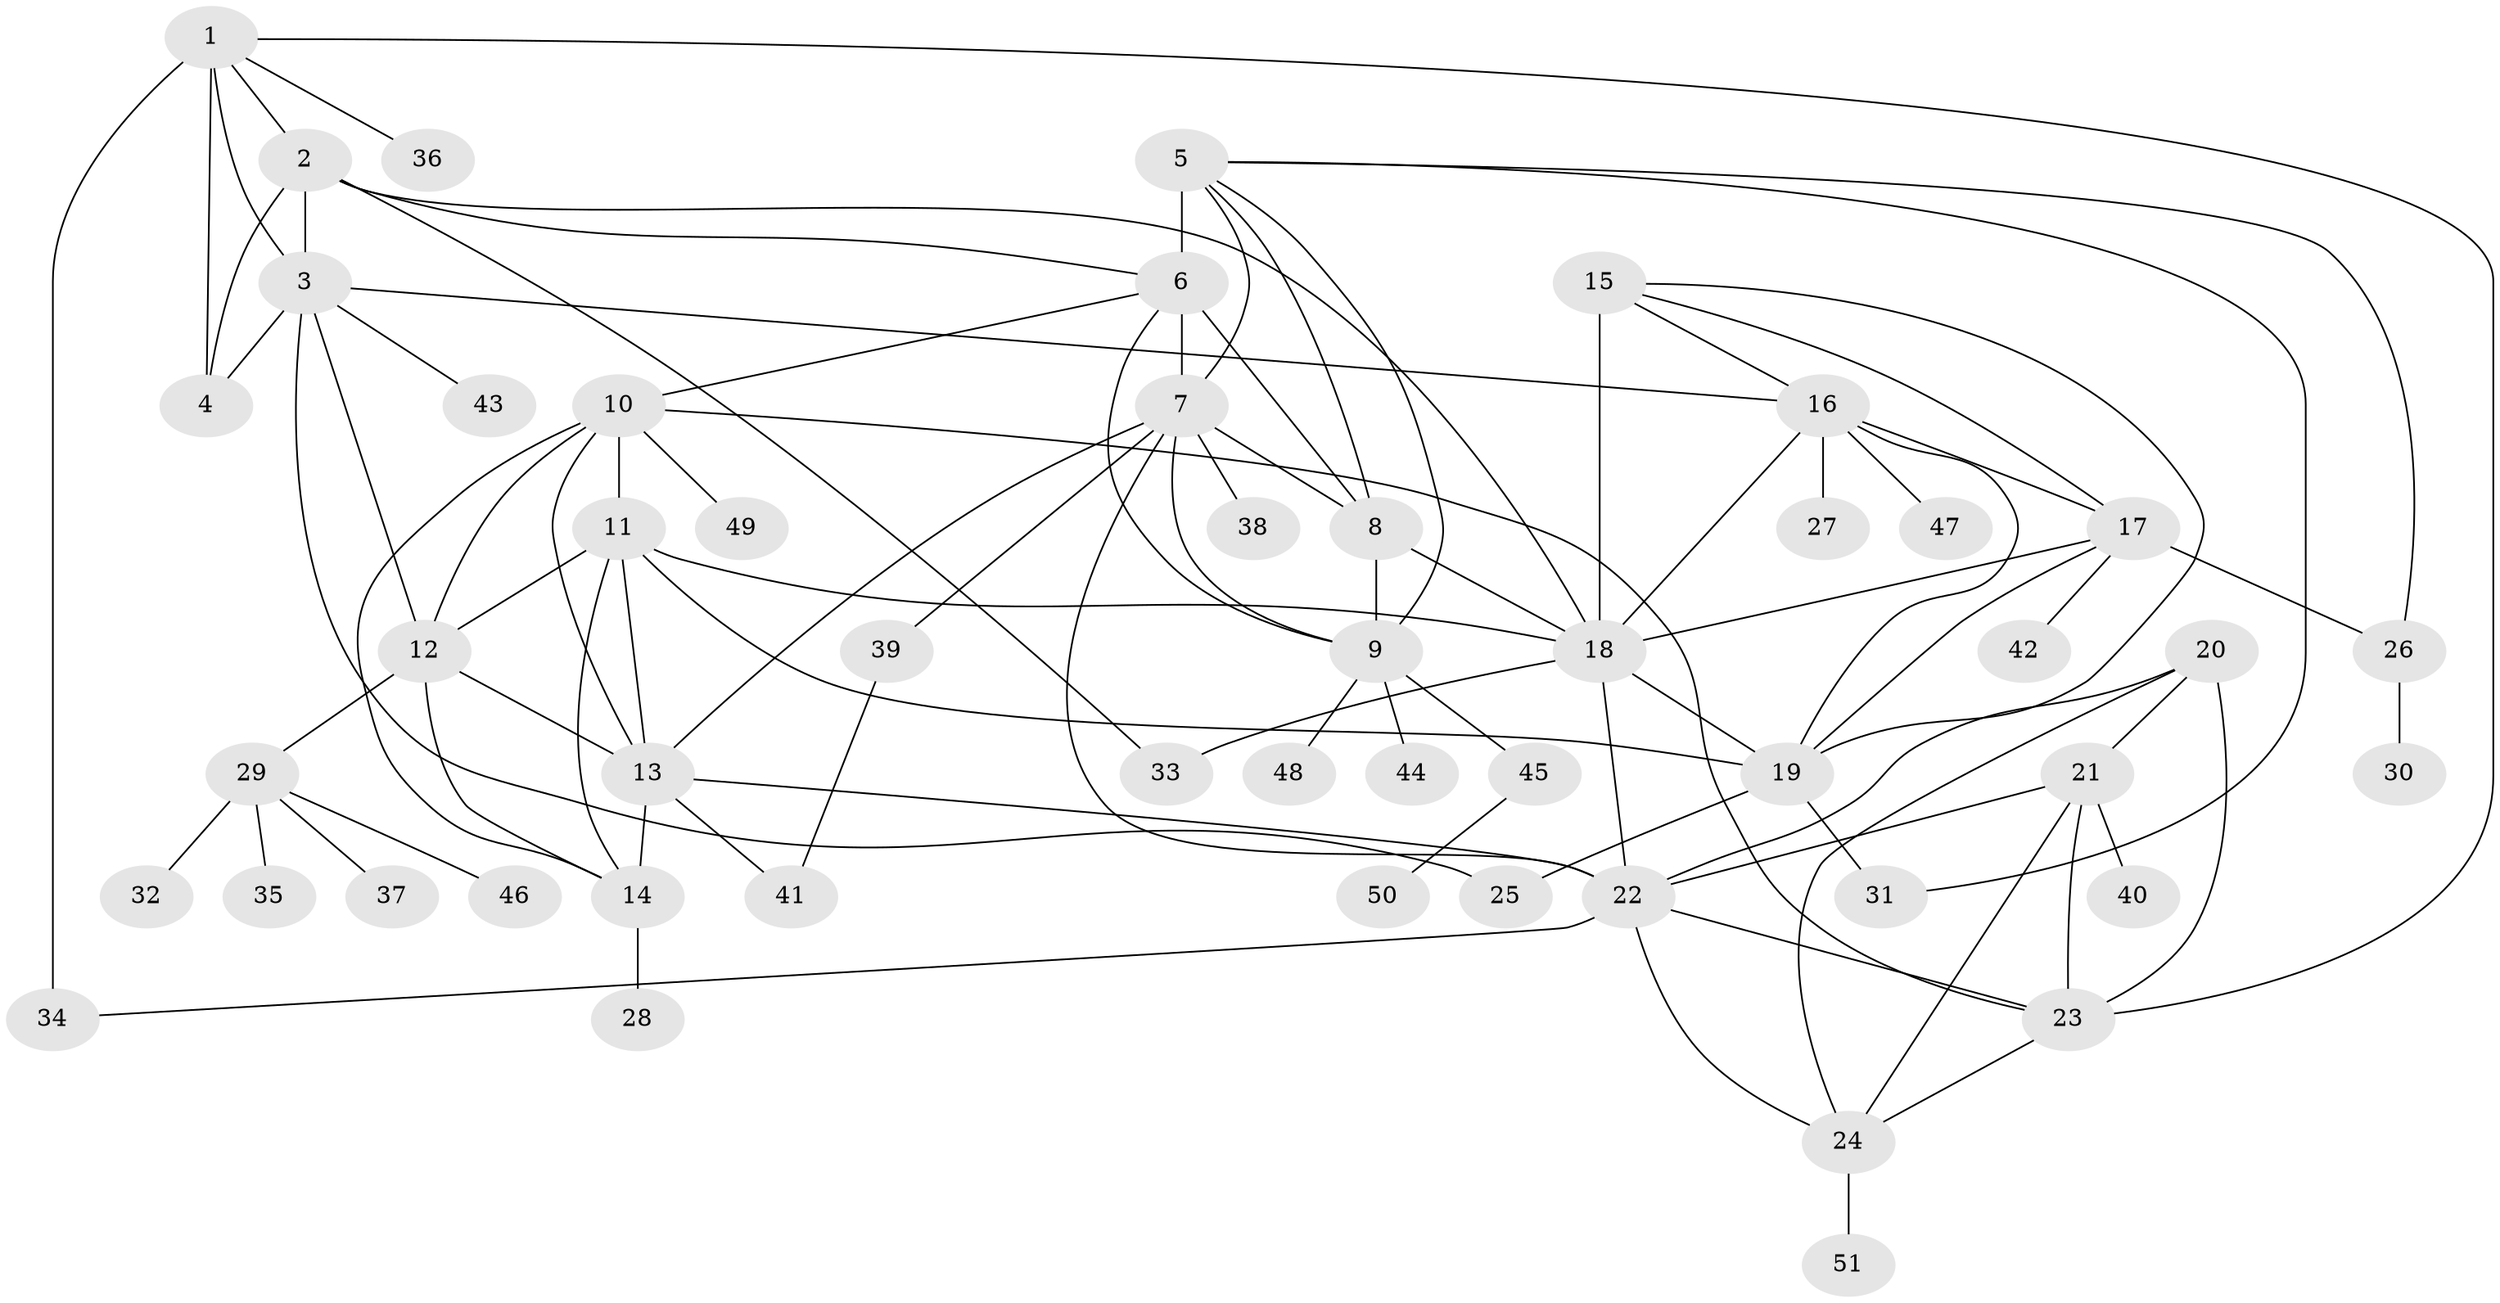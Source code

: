 // original degree distribution, {10: 0.029411764705882353, 7: 0.049019607843137254, 9: 0.029411764705882353, 6: 0.058823529411764705, 4: 0.0196078431372549, 13: 0.00980392156862745, 8: 0.049019607843137254, 5: 0.0196078431372549, 2: 0.13725490196078433, 1: 0.5686274509803921, 3: 0.029411764705882353}
// Generated by graph-tools (version 1.1) at 2025/37/03/09/25 02:37:18]
// undirected, 51 vertices, 93 edges
graph export_dot {
graph [start="1"]
  node [color=gray90,style=filled];
  1;
  2;
  3;
  4;
  5;
  6;
  7;
  8;
  9;
  10;
  11;
  12;
  13;
  14;
  15;
  16;
  17;
  18;
  19;
  20;
  21;
  22;
  23;
  24;
  25;
  26;
  27;
  28;
  29;
  30;
  31;
  32;
  33;
  34;
  35;
  36;
  37;
  38;
  39;
  40;
  41;
  42;
  43;
  44;
  45;
  46;
  47;
  48;
  49;
  50;
  51;
  1 -- 2 [weight=2.0];
  1 -- 3 [weight=1.0];
  1 -- 4 [weight=1.0];
  1 -- 23 [weight=1.0];
  1 -- 34 [weight=3.0];
  1 -- 36 [weight=1.0];
  2 -- 3 [weight=2.0];
  2 -- 4 [weight=3.0];
  2 -- 6 [weight=1.0];
  2 -- 18 [weight=1.0];
  2 -- 33 [weight=1.0];
  3 -- 4 [weight=1.0];
  3 -- 12 [weight=1.0];
  3 -- 16 [weight=1.0];
  3 -- 25 [weight=1.0];
  3 -- 43 [weight=1.0];
  5 -- 6 [weight=7.0];
  5 -- 7 [weight=1.0];
  5 -- 8 [weight=1.0];
  5 -- 9 [weight=1.0];
  5 -- 26 [weight=1.0];
  5 -- 31 [weight=1.0];
  6 -- 7 [weight=1.0];
  6 -- 8 [weight=1.0];
  6 -- 9 [weight=1.0];
  6 -- 10 [weight=1.0];
  7 -- 8 [weight=1.0];
  7 -- 9 [weight=1.0];
  7 -- 13 [weight=1.0];
  7 -- 22 [weight=1.0];
  7 -- 38 [weight=2.0];
  7 -- 39 [weight=1.0];
  8 -- 9 [weight=1.0];
  8 -- 18 [weight=1.0];
  9 -- 44 [weight=1.0];
  9 -- 45 [weight=1.0];
  9 -- 48 [weight=1.0];
  10 -- 11 [weight=1.0];
  10 -- 12 [weight=1.0];
  10 -- 13 [weight=1.0];
  10 -- 14 [weight=1.0];
  10 -- 23 [weight=1.0];
  10 -- 49 [weight=1.0];
  11 -- 12 [weight=1.0];
  11 -- 13 [weight=4.0];
  11 -- 14 [weight=1.0];
  11 -- 18 [weight=1.0];
  11 -- 19 [weight=1.0];
  12 -- 13 [weight=1.0];
  12 -- 14 [weight=1.0];
  12 -- 29 [weight=1.0];
  13 -- 14 [weight=1.0];
  13 -- 22 [weight=1.0];
  13 -- 41 [weight=1.0];
  14 -- 28 [weight=3.0];
  15 -- 16 [weight=1.0];
  15 -- 17 [weight=1.0];
  15 -- 18 [weight=4.0];
  15 -- 19 [weight=1.0];
  16 -- 17 [weight=1.0];
  16 -- 18 [weight=1.0];
  16 -- 19 [weight=1.0];
  16 -- 27 [weight=1.0];
  16 -- 47 [weight=1.0];
  17 -- 18 [weight=1.0];
  17 -- 19 [weight=1.0];
  17 -- 26 [weight=1.0];
  17 -- 42 [weight=1.0];
  18 -- 19 [weight=1.0];
  18 -- 22 [weight=1.0];
  18 -- 33 [weight=1.0];
  19 -- 25 [weight=2.0];
  19 -- 31 [weight=1.0];
  20 -- 21 [weight=1.0];
  20 -- 22 [weight=1.0];
  20 -- 23 [weight=2.0];
  20 -- 24 [weight=1.0];
  21 -- 22 [weight=1.0];
  21 -- 23 [weight=1.0];
  21 -- 24 [weight=1.0];
  21 -- 40 [weight=2.0];
  22 -- 23 [weight=1.0];
  22 -- 24 [weight=1.0];
  22 -- 34 [weight=1.0];
  23 -- 24 [weight=1.0];
  24 -- 51 [weight=1.0];
  26 -- 30 [weight=2.0];
  29 -- 32 [weight=1.0];
  29 -- 35 [weight=1.0];
  29 -- 37 [weight=1.0];
  29 -- 46 [weight=1.0];
  39 -- 41 [weight=1.0];
  45 -- 50 [weight=1.0];
}
